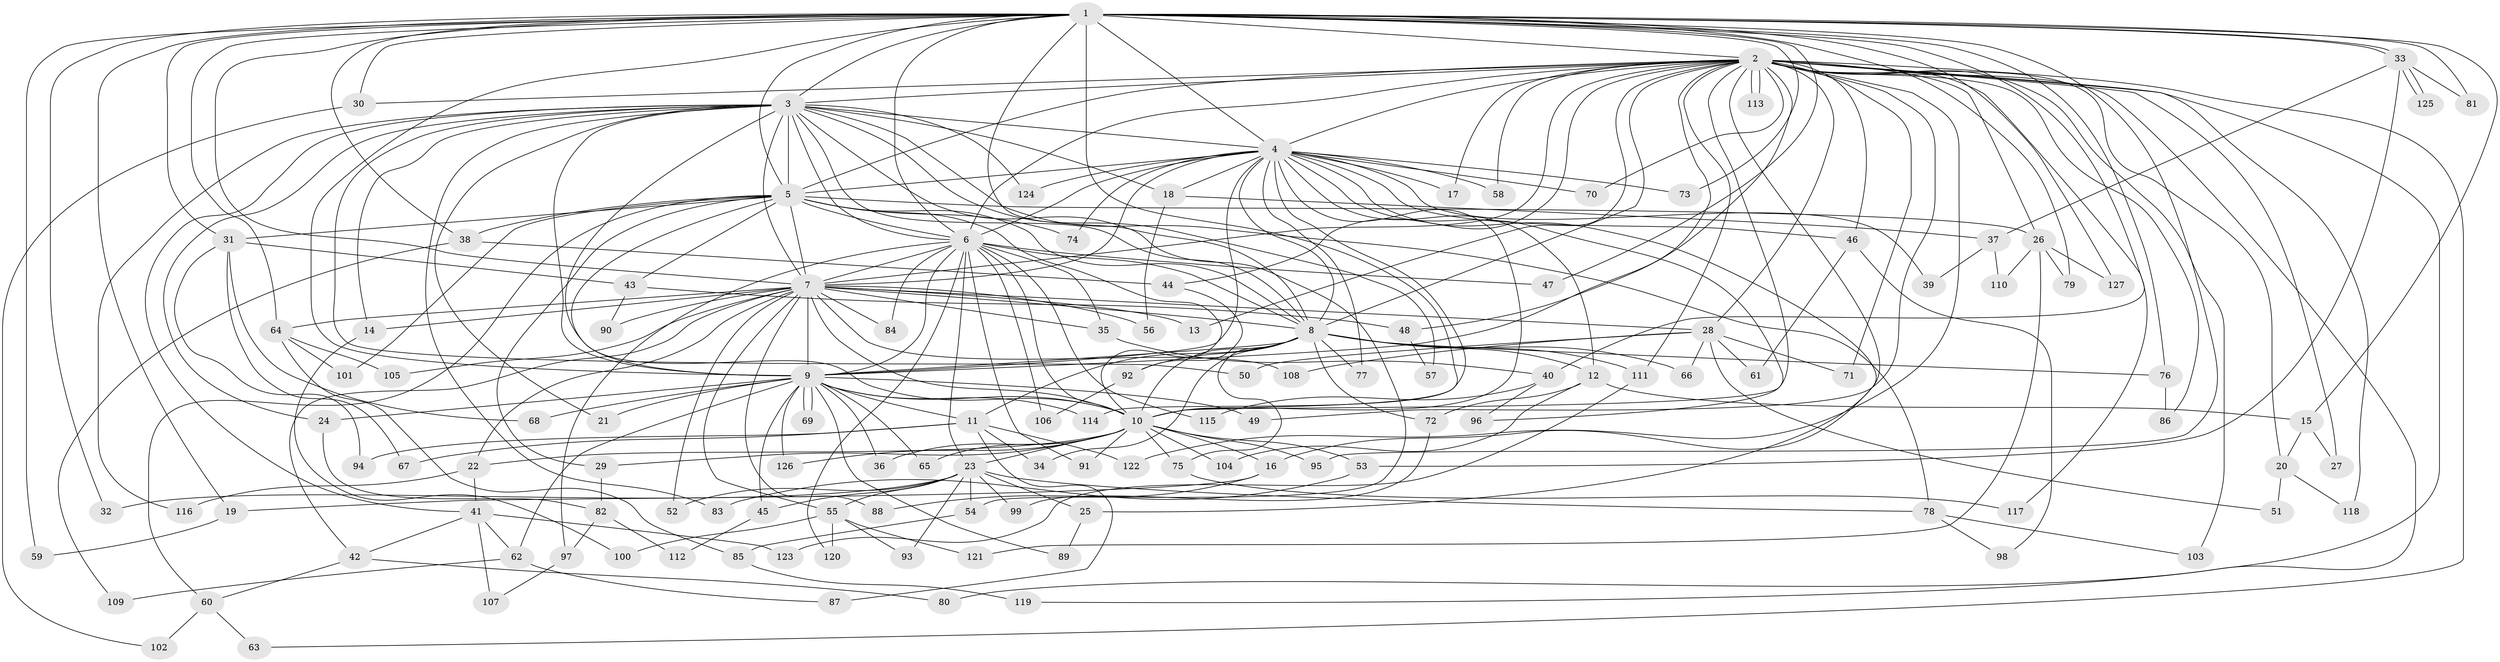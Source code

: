 // Generated by graph-tools (version 1.1) at 2025/34/03/09/25 02:34:48]
// undirected, 127 vertices, 279 edges
graph export_dot {
graph [start="1"]
  node [color=gray90,style=filled];
  1;
  2;
  3;
  4;
  5;
  6;
  7;
  8;
  9;
  10;
  11;
  12;
  13;
  14;
  15;
  16;
  17;
  18;
  19;
  20;
  21;
  22;
  23;
  24;
  25;
  26;
  27;
  28;
  29;
  30;
  31;
  32;
  33;
  34;
  35;
  36;
  37;
  38;
  39;
  40;
  41;
  42;
  43;
  44;
  45;
  46;
  47;
  48;
  49;
  50;
  51;
  52;
  53;
  54;
  55;
  56;
  57;
  58;
  59;
  60;
  61;
  62;
  63;
  64;
  65;
  66;
  67;
  68;
  69;
  70;
  71;
  72;
  73;
  74;
  75;
  76;
  77;
  78;
  79;
  80;
  81;
  82;
  83;
  84;
  85;
  86;
  87;
  88;
  89;
  90;
  91;
  92;
  93;
  94;
  95;
  96;
  97;
  98;
  99;
  100;
  101;
  102;
  103;
  104;
  105;
  106;
  107;
  108;
  109;
  110;
  111;
  112;
  113;
  114;
  115;
  116;
  117;
  118;
  119;
  120;
  121;
  122;
  123;
  124;
  125;
  126;
  127;
  1 -- 2;
  1 -- 3;
  1 -- 4;
  1 -- 5;
  1 -- 6;
  1 -- 7;
  1 -- 8;
  1 -- 9;
  1 -- 10;
  1 -- 15;
  1 -- 19;
  1 -- 30;
  1 -- 31;
  1 -- 32;
  1 -- 33;
  1 -- 33;
  1 -- 38;
  1 -- 40;
  1 -- 47;
  1 -- 59;
  1 -- 64;
  1 -- 73;
  1 -- 76;
  1 -- 79;
  1 -- 81;
  1 -- 95;
  1 -- 127;
  2 -- 3;
  2 -- 4;
  2 -- 5;
  2 -- 6;
  2 -- 7;
  2 -- 8;
  2 -- 9;
  2 -- 10;
  2 -- 13;
  2 -- 16;
  2 -- 17;
  2 -- 20;
  2 -- 26;
  2 -- 27;
  2 -- 28;
  2 -- 30;
  2 -- 44;
  2 -- 46;
  2 -- 48;
  2 -- 49;
  2 -- 58;
  2 -- 63;
  2 -- 70;
  2 -- 71;
  2 -- 80;
  2 -- 86;
  2 -- 103;
  2 -- 111;
  2 -- 113;
  2 -- 113;
  2 -- 117;
  2 -- 118;
  2 -- 119;
  2 -- 122;
  3 -- 4;
  3 -- 5;
  3 -- 6;
  3 -- 7;
  3 -- 8;
  3 -- 9;
  3 -- 10;
  3 -- 14;
  3 -- 18;
  3 -- 21;
  3 -- 24;
  3 -- 41;
  3 -- 50;
  3 -- 54;
  3 -- 57;
  3 -- 78;
  3 -- 83;
  3 -- 116;
  3 -- 124;
  4 -- 5;
  4 -- 6;
  4 -- 7;
  4 -- 8;
  4 -- 9;
  4 -- 10;
  4 -- 12;
  4 -- 17;
  4 -- 18;
  4 -- 25;
  4 -- 39;
  4 -- 46;
  4 -- 58;
  4 -- 70;
  4 -- 73;
  4 -- 74;
  4 -- 77;
  4 -- 96;
  4 -- 114;
  4 -- 124;
  5 -- 6;
  5 -- 7;
  5 -- 8;
  5 -- 9;
  5 -- 10;
  5 -- 26;
  5 -- 29;
  5 -- 31;
  5 -- 38;
  5 -- 43;
  5 -- 60;
  5 -- 74;
  5 -- 101;
  6 -- 7;
  6 -- 8;
  6 -- 9;
  6 -- 10;
  6 -- 23;
  6 -- 35;
  6 -- 47;
  6 -- 84;
  6 -- 91;
  6 -- 97;
  6 -- 106;
  6 -- 115;
  6 -- 120;
  7 -- 8;
  7 -- 9;
  7 -- 10;
  7 -- 13;
  7 -- 14;
  7 -- 22;
  7 -- 28;
  7 -- 35;
  7 -- 42;
  7 -- 52;
  7 -- 55;
  7 -- 56;
  7 -- 64;
  7 -- 84;
  7 -- 88;
  7 -- 90;
  7 -- 105;
  7 -- 108;
  8 -- 9;
  8 -- 10;
  8 -- 11;
  8 -- 12;
  8 -- 34;
  8 -- 66;
  8 -- 72;
  8 -- 75;
  8 -- 76;
  8 -- 77;
  8 -- 92;
  8 -- 111;
  9 -- 10;
  9 -- 11;
  9 -- 21;
  9 -- 24;
  9 -- 36;
  9 -- 45;
  9 -- 49;
  9 -- 62;
  9 -- 65;
  9 -- 68;
  9 -- 69;
  9 -- 69;
  9 -- 89;
  9 -- 114;
  9 -- 126;
  10 -- 16;
  10 -- 22;
  10 -- 23;
  10 -- 29;
  10 -- 36;
  10 -- 53;
  10 -- 65;
  10 -- 75;
  10 -- 91;
  10 -- 95;
  10 -- 104;
  10 -- 126;
  11 -- 34;
  11 -- 67;
  11 -- 87;
  11 -- 94;
  11 -- 122;
  12 -- 15;
  12 -- 72;
  12 -- 104;
  14 -- 100;
  15 -- 20;
  15 -- 27;
  16 -- 19;
  16 -- 88;
  18 -- 37;
  18 -- 56;
  19 -- 59;
  20 -- 51;
  20 -- 118;
  22 -- 41;
  22 -- 116;
  23 -- 25;
  23 -- 32;
  23 -- 45;
  23 -- 52;
  23 -- 54;
  23 -- 55;
  23 -- 78;
  23 -- 93;
  23 -- 99;
  24 -- 82;
  25 -- 89;
  26 -- 79;
  26 -- 110;
  26 -- 121;
  26 -- 127;
  28 -- 50;
  28 -- 51;
  28 -- 61;
  28 -- 66;
  28 -- 71;
  28 -- 108;
  29 -- 82;
  30 -- 102;
  31 -- 43;
  31 -- 67;
  31 -- 68;
  31 -- 94;
  33 -- 37;
  33 -- 53;
  33 -- 81;
  33 -- 125;
  33 -- 125;
  35 -- 40;
  37 -- 39;
  37 -- 110;
  38 -- 44;
  38 -- 109;
  40 -- 96;
  40 -- 115;
  41 -- 42;
  41 -- 62;
  41 -- 107;
  41 -- 123;
  42 -- 60;
  42 -- 80;
  43 -- 48;
  43 -- 90;
  44 -- 92;
  45 -- 112;
  46 -- 61;
  46 -- 98;
  48 -- 57;
  53 -- 83;
  54 -- 85;
  55 -- 93;
  55 -- 100;
  55 -- 120;
  55 -- 121;
  60 -- 63;
  60 -- 102;
  62 -- 87;
  62 -- 109;
  64 -- 85;
  64 -- 101;
  64 -- 105;
  72 -- 99;
  75 -- 117;
  76 -- 86;
  78 -- 98;
  78 -- 103;
  82 -- 97;
  82 -- 112;
  85 -- 119;
  92 -- 106;
  97 -- 107;
  111 -- 123;
}
